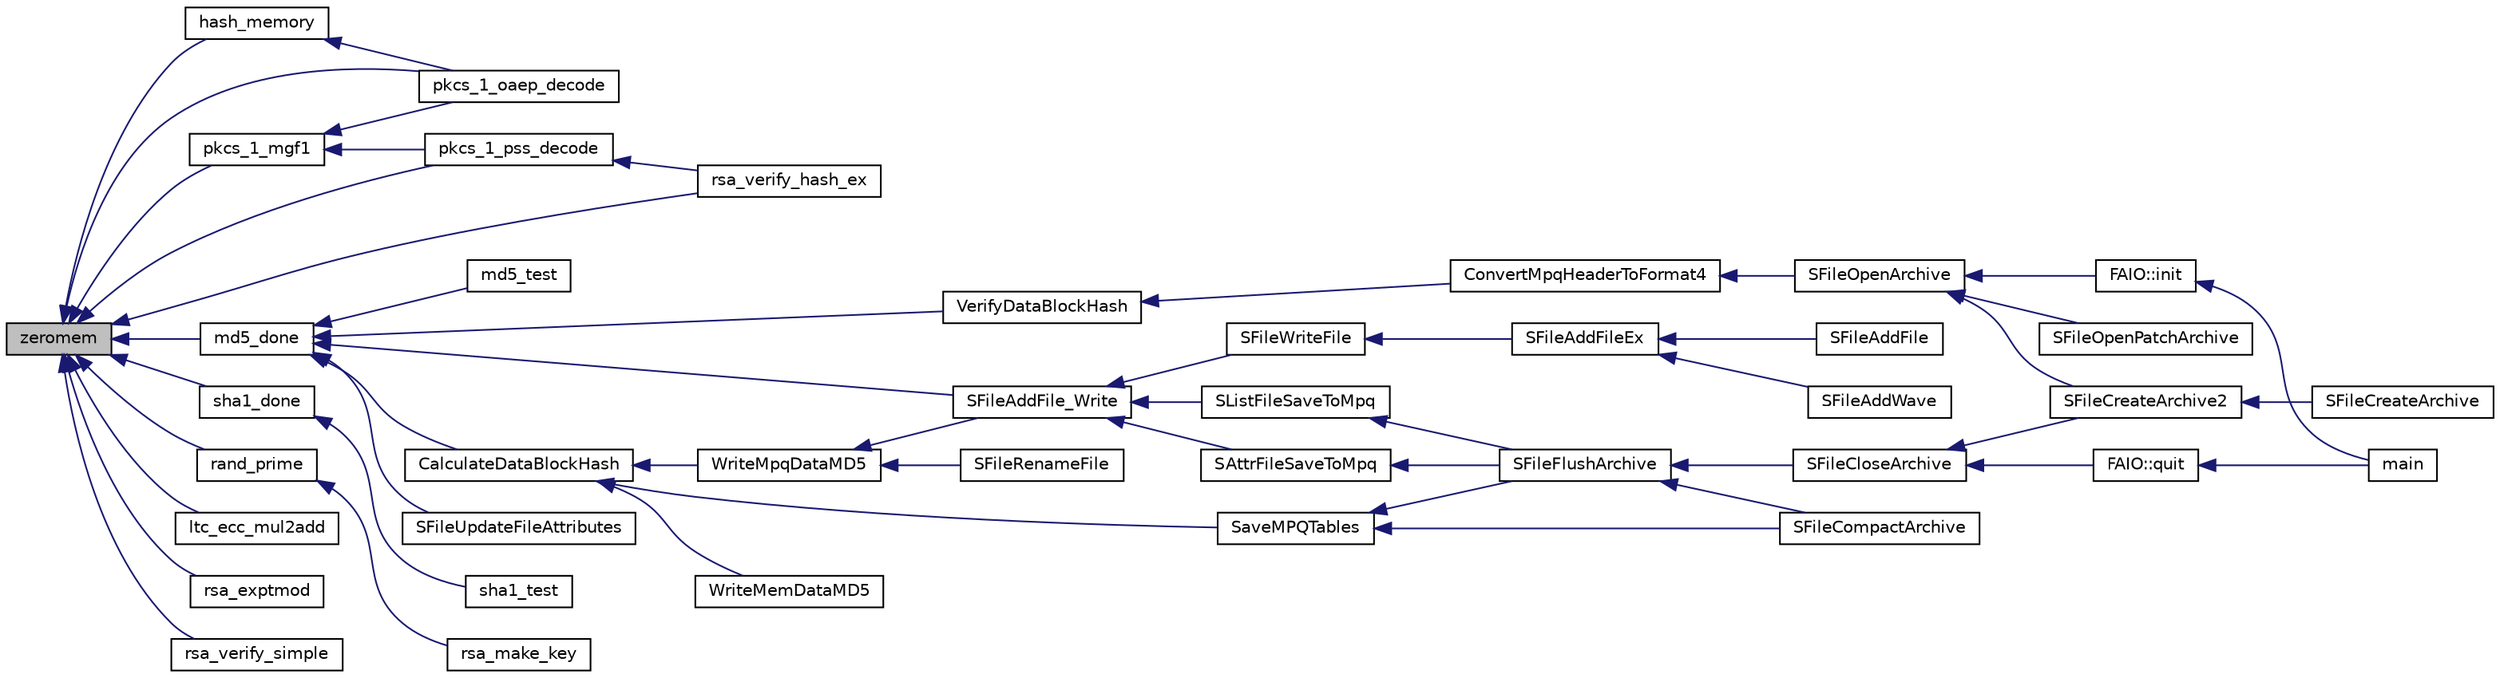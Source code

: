 digraph G
{
  edge [fontname="Helvetica",fontsize="10",labelfontname="Helvetica",labelfontsize="10"];
  node [fontname="Helvetica",fontsize="10",shape=record];
  rankdir="LR";
  Node1 [label="zeromem",height=0.2,width=0.4,color="black", fillcolor="grey75", style="filled" fontcolor="black"];
  Node1 -> Node2 [dir="back",color="midnightblue",fontsize="10",style="solid",fontname="Helvetica"];
  Node2 [label="hash_memory",height=0.2,width=0.4,color="black", fillcolor="white", style="filled",URL="$tomcrypt__hash_8h.html#a8672bf28488595ef1519a6754498869c"];
  Node2 -> Node3 [dir="back",color="midnightblue",fontsize="10",style="solid",fontname="Helvetica"];
  Node3 [label="pkcs_1_oaep_decode",height=0.2,width=0.4,color="black", fillcolor="white", style="filled",URL="$pkcs__1__oaep__decode_8c.html#ab51588072c388a0deb0e0a2086b226f7"];
  Node1 -> Node4 [dir="back",color="midnightblue",fontsize="10",style="solid",fontname="Helvetica"];
  Node4 [label="md5_done",height=0.2,width=0.4,color="black", fillcolor="white", style="filled",URL="$md5_8c.html#aee76a4c9f37bfe88d943301f3fa8126f"];
  Node4 -> Node5 [dir="back",color="midnightblue",fontsize="10",style="solid",fontname="Helvetica"];
  Node5 [label="md5_test",height=0.2,width=0.4,color="black", fillcolor="white", style="filled",URL="$md5_8c.html#aa489642a9ce4699bc79abfef98a7afa3"];
  Node4 -> Node6 [dir="back",color="midnightblue",fontsize="10",style="solid",fontname="Helvetica"];
  Node6 [label="VerifyDataBlockHash",height=0.2,width=0.4,color="black", fillcolor="white", style="filled",URL="$_storm_common_8h.html#a7fa33ab8e0aa20c88f959637624ee78c"];
  Node6 -> Node7 [dir="back",color="midnightblue",fontsize="10",style="solid",fontname="Helvetica"];
  Node7 [label="ConvertMpqHeaderToFormat4",height=0.2,width=0.4,color="black", fillcolor="white", style="filled",URL="$_storm_common_8h.html#a4fdeaeecf1f7775866f8330165b97e37"];
  Node7 -> Node8 [dir="back",color="midnightblue",fontsize="10",style="solid",fontname="Helvetica"];
  Node8 [label="SFileOpenArchive",height=0.2,width=0.4,color="black", fillcolor="white", style="filled",URL="$_storm_lib_8h.html#a8b031afa4f88b4b3705c274a0b5b4f73"];
  Node8 -> Node9 [dir="back",color="midnightblue",fontsize="10",style="solid",fontname="Helvetica"];
  Node9 [label="FAIO::init",height=0.2,width=0.4,color="black", fillcolor="white", style="filled",URL="$namespace_f_a_i_o.html#a2c6d08b4256153f34907093724c0f995"];
  Node9 -> Node10 [dir="back",color="midnightblue",fontsize="10",style="solid",fontname="Helvetica"];
  Node10 [label="main",height=0.2,width=0.4,color="black", fillcolor="white", style="filled",URL="$exedump_2main_8cpp.html#a2c3f6775325c30275d11c6abee2db6a0"];
  Node8 -> Node11 [dir="back",color="midnightblue",fontsize="10",style="solid",fontname="Helvetica"];
  Node11 [label="SFileCreateArchive2",height=0.2,width=0.4,color="black", fillcolor="white", style="filled",URL="$_storm_lib_8h.html#aa2b6fa8f16b5ac42868c546533fe26ce"];
  Node11 -> Node12 [dir="back",color="midnightblue",fontsize="10",style="solid",fontname="Helvetica"];
  Node12 [label="SFileCreateArchive",height=0.2,width=0.4,color="black", fillcolor="white", style="filled",URL="$_storm_lib_8h.html#a11342f379ed88e7b54873f1f53feb773"];
  Node8 -> Node13 [dir="back",color="midnightblue",fontsize="10",style="solid",fontname="Helvetica"];
  Node13 [label="SFileOpenPatchArchive",height=0.2,width=0.4,color="black", fillcolor="white", style="filled",URL="$_storm_lib_8h.html#a6daebdc66320d44284e960bbff33e886"];
  Node4 -> Node14 [dir="back",color="midnightblue",fontsize="10",style="solid",fontname="Helvetica"];
  Node14 [label="CalculateDataBlockHash",height=0.2,width=0.4,color="black", fillcolor="white", style="filled",URL="$_storm_common_8h.html#aec4669e8a9275dc112ebca320ae0e08a"];
  Node14 -> Node15 [dir="back",color="midnightblue",fontsize="10",style="solid",fontname="Helvetica"];
  Node15 [label="WriteMemDataMD5",height=0.2,width=0.4,color="black", fillcolor="white", style="filled",URL="$_storm_common_8h.html#abfce4a0e949403c3bede613640942c4a"];
  Node14 -> Node16 [dir="back",color="midnightblue",fontsize="10",style="solid",fontname="Helvetica"];
  Node16 [label="WriteMpqDataMD5",height=0.2,width=0.4,color="black", fillcolor="white", style="filled",URL="$_storm_common_8h.html#ad65eac195a2ffc9e9ad511d7b381a9a5"];
  Node16 -> Node17 [dir="back",color="midnightblue",fontsize="10",style="solid",fontname="Helvetica"];
  Node17 [label="SFileAddFile_Write",height=0.2,width=0.4,color="black", fillcolor="white", style="filled",URL="$_storm_common_8h.html#a8bbeffca003d324051f5a4d93a6862a3"];
  Node17 -> Node18 [dir="back",color="midnightblue",fontsize="10",style="solid",fontname="Helvetica"];
  Node18 [label="SFileWriteFile",height=0.2,width=0.4,color="black", fillcolor="white", style="filled",URL="$_storm_lib_8h.html#a70c78df25d758e53550021e82078352e"];
  Node18 -> Node19 [dir="back",color="midnightblue",fontsize="10",style="solid",fontname="Helvetica"];
  Node19 [label="SFileAddFileEx",height=0.2,width=0.4,color="black", fillcolor="white", style="filled",URL="$_storm_lib_8h.html#a9d092079ada150e05bfed5a26e65e184"];
  Node19 -> Node20 [dir="back",color="midnightblue",fontsize="10",style="solid",fontname="Helvetica"];
  Node20 [label="SFileAddFile",height=0.2,width=0.4,color="black", fillcolor="white", style="filled",URL="$_storm_lib_8h.html#ab6184a31092ac5364a8746b1fca3a822"];
  Node19 -> Node21 [dir="back",color="midnightblue",fontsize="10",style="solid",fontname="Helvetica"];
  Node21 [label="SFileAddWave",height=0.2,width=0.4,color="black", fillcolor="white", style="filled",URL="$_storm_lib_8h.html#a4cc5ee53bb9a41f91d71a0be809ede22"];
  Node17 -> Node22 [dir="back",color="midnightblue",fontsize="10",style="solid",fontname="Helvetica"];
  Node22 [label="SAttrFileSaveToMpq",height=0.2,width=0.4,color="black", fillcolor="white", style="filled",URL="$_storm_common_8h.html#a1f552d4db51760c541354dc64e7808ea"];
  Node22 -> Node23 [dir="back",color="midnightblue",fontsize="10",style="solid",fontname="Helvetica"];
  Node23 [label="SFileFlushArchive",height=0.2,width=0.4,color="black", fillcolor="white", style="filled",URL="$_storm_lib_8h.html#a5f3daefb5c0d87a791fcc42ec40714d2"];
  Node23 -> Node24 [dir="back",color="midnightblue",fontsize="10",style="solid",fontname="Helvetica"];
  Node24 [label="SFileCompactArchive",height=0.2,width=0.4,color="black", fillcolor="white", style="filled",URL="$_storm_lib_8h.html#a4a8f24295ae27ee91ab52a2cc8a0e9ba"];
  Node23 -> Node25 [dir="back",color="midnightblue",fontsize="10",style="solid",fontname="Helvetica"];
  Node25 [label="SFileCloseArchive",height=0.2,width=0.4,color="black", fillcolor="white", style="filled",URL="$_storm_lib_8h.html#abe1ae9917ea665286bffd1524561fceb"];
  Node25 -> Node26 [dir="back",color="midnightblue",fontsize="10",style="solid",fontname="Helvetica"];
  Node26 [label="FAIO::quit",height=0.2,width=0.4,color="black", fillcolor="white", style="filled",URL="$namespace_f_a_i_o.html#ae82e5f53b89d70f240951c564bdff66a"];
  Node26 -> Node10 [dir="back",color="midnightblue",fontsize="10",style="solid",fontname="Helvetica"];
  Node25 -> Node11 [dir="back",color="midnightblue",fontsize="10",style="solid",fontname="Helvetica"];
  Node17 -> Node27 [dir="back",color="midnightblue",fontsize="10",style="solid",fontname="Helvetica"];
  Node27 [label="SListFileSaveToMpq",height=0.2,width=0.4,color="black", fillcolor="white", style="filled",URL="$_storm_common_8h.html#a92fbeed559aba21268c7cf0b967e49fc"];
  Node27 -> Node23 [dir="back",color="midnightblue",fontsize="10",style="solid",fontname="Helvetica"];
  Node16 -> Node28 [dir="back",color="midnightblue",fontsize="10",style="solid",fontname="Helvetica"];
  Node28 [label="SFileRenameFile",height=0.2,width=0.4,color="black", fillcolor="white", style="filled",URL="$_storm_lib_8h.html#abf315c2be57e5ebb9790cf84fe88ef03"];
  Node14 -> Node29 [dir="back",color="midnightblue",fontsize="10",style="solid",fontname="Helvetica"];
  Node29 [label="SaveMPQTables",height=0.2,width=0.4,color="black", fillcolor="white", style="filled",URL="$_storm_common_8h.html#a214be2e28f839a8b8842cd1eb2f3ef71"];
  Node29 -> Node24 [dir="back",color="midnightblue",fontsize="10",style="solid",fontname="Helvetica"];
  Node29 -> Node23 [dir="back",color="midnightblue",fontsize="10",style="solid",fontname="Helvetica"];
  Node4 -> Node17 [dir="back",color="midnightblue",fontsize="10",style="solid",fontname="Helvetica"];
  Node4 -> Node30 [dir="back",color="midnightblue",fontsize="10",style="solid",fontname="Helvetica"];
  Node30 [label="SFileUpdateFileAttributes",height=0.2,width=0.4,color="black", fillcolor="white", style="filled",URL="$_storm_lib_8h.html#a7f66db40266cb2d78416b2f9cc2804ba"];
  Node1 -> Node31 [dir="back",color="midnightblue",fontsize="10",style="solid",fontname="Helvetica"];
  Node31 [label="sha1_done",height=0.2,width=0.4,color="black", fillcolor="white", style="filled",URL="$sha1_8c.html#a8c33281a2a14e6495eadd36f7a3f277e"];
  Node31 -> Node32 [dir="back",color="midnightblue",fontsize="10",style="solid",fontname="Helvetica"];
  Node32 [label="sha1_test",height=0.2,width=0.4,color="black", fillcolor="white", style="filled",URL="$sha1_8c.html#a974ff217ba983de0864a96586e9b4b80"];
  Node1 -> Node33 [dir="back",color="midnightblue",fontsize="10",style="solid",fontname="Helvetica"];
  Node33 [label="rand_prime",height=0.2,width=0.4,color="black", fillcolor="white", style="filled",URL="$rand__prime_8c.html#a756aed6a613ea5a005bb97a4de155622"];
  Node33 -> Node34 [dir="back",color="midnightblue",fontsize="10",style="solid",fontname="Helvetica"];
  Node34 [label="rsa_make_key",height=0.2,width=0.4,color="black", fillcolor="white", style="filled",URL="$rsa__make__key_8c.html#aece58b13922a56a3fbcce677333dad9a"];
  Node1 -> Node35 [dir="back",color="midnightblue",fontsize="10",style="solid",fontname="Helvetica"];
  Node35 [label="ltc_ecc_mul2add",height=0.2,width=0.4,color="black", fillcolor="white", style="filled",URL="$ltc__ecc__mul2add_8c.html#a19662a974059fc12dd8860624b906a61"];
  Node1 -> Node36 [dir="back",color="midnightblue",fontsize="10",style="solid",fontname="Helvetica"];
  Node36 [label="pkcs_1_mgf1",height=0.2,width=0.4,color="black", fillcolor="white", style="filled",URL="$pkcs__1__mgf1_8c.html#a5b7fcf55a6c826c06e0e99f59ef2c6f8"];
  Node36 -> Node3 [dir="back",color="midnightblue",fontsize="10",style="solid",fontname="Helvetica"];
  Node36 -> Node37 [dir="back",color="midnightblue",fontsize="10",style="solid",fontname="Helvetica"];
  Node37 [label="pkcs_1_pss_decode",height=0.2,width=0.4,color="black", fillcolor="white", style="filled",URL="$pkcs__1__pss__decode_8c.html#a6aeacecd6b979acc2da875337f08eacc"];
  Node37 -> Node38 [dir="back",color="midnightblue",fontsize="10",style="solid",fontname="Helvetica"];
  Node38 [label="rsa_verify_hash_ex",height=0.2,width=0.4,color="black", fillcolor="white", style="filled",URL="$rsa__verify__hash_8c.html#a565eccd32d37b3e2c871a399bb5ad5f8"];
  Node1 -> Node3 [dir="back",color="midnightblue",fontsize="10",style="solid",fontname="Helvetica"];
  Node1 -> Node37 [dir="back",color="midnightblue",fontsize="10",style="solid",fontname="Helvetica"];
  Node1 -> Node39 [dir="back",color="midnightblue",fontsize="10",style="solid",fontname="Helvetica"];
  Node39 [label="rsa_exptmod",height=0.2,width=0.4,color="black", fillcolor="white", style="filled",URL="$rsa__exptmod_8c.html#ac27e36e9024024137a00eef960708505"];
  Node1 -> Node38 [dir="back",color="midnightblue",fontsize="10",style="solid",fontname="Helvetica"];
  Node1 -> Node40 [dir="back",color="midnightblue",fontsize="10",style="solid",fontname="Helvetica"];
  Node40 [label="rsa_verify_simple",height=0.2,width=0.4,color="black", fillcolor="white", style="filled",URL="$rsa__verify__simple_8c.html#a8fde4422680318c3d790a811a57498e8"];
}
